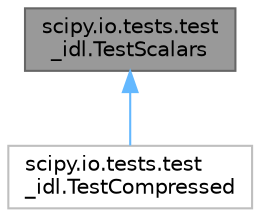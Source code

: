 digraph "scipy.io.tests.test_idl.TestScalars"
{
 // LATEX_PDF_SIZE
  bgcolor="transparent";
  edge [fontname=Helvetica,fontsize=10,labelfontname=Helvetica,labelfontsize=10];
  node [fontname=Helvetica,fontsize=10,shape=box,height=0.2,width=0.4];
  Node1 [id="Node000001",label="scipy.io.tests.test\l_idl.TestScalars",height=0.2,width=0.4,color="gray40", fillcolor="grey60", style="filled", fontcolor="black",tooltip=" "];
  Node1 -> Node2 [id="edge1_Node000001_Node000002",dir="back",color="steelblue1",style="solid",tooltip=" "];
  Node2 [id="Node000002",label="scipy.io.tests.test\l_idl.TestCompressed",height=0.2,width=0.4,color="grey75", fillcolor="white", style="filled",URL="$d5/da7/classscipy_1_1io_1_1tests_1_1test__idl_1_1TestCompressed.html",tooltip=" "];
}
